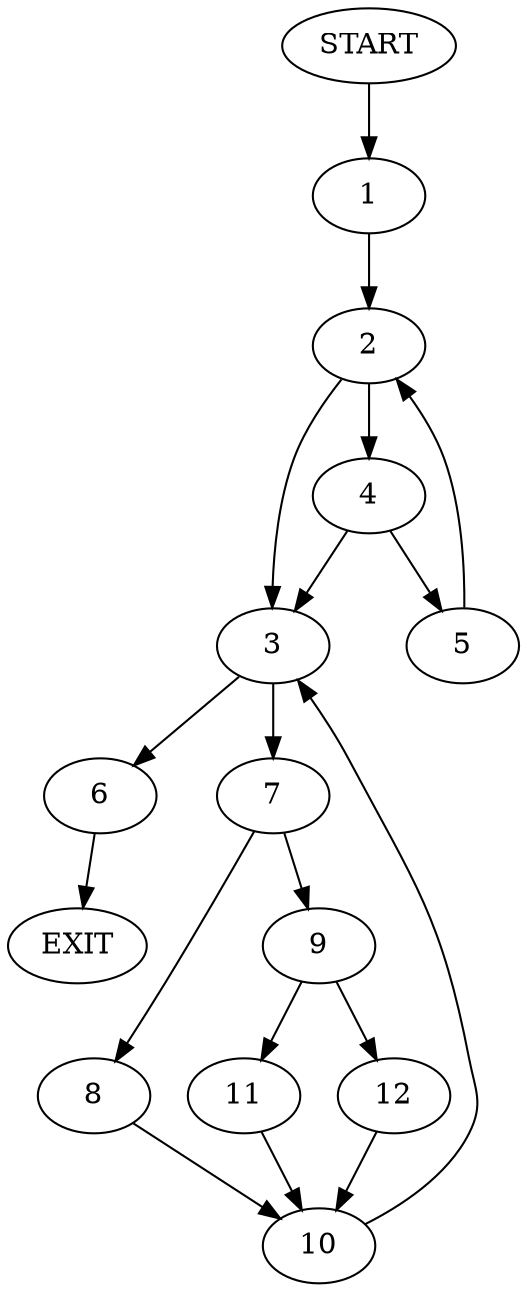 digraph {
0 [label="START"]
13 [label="EXIT"]
0 -> 1
1 -> 2
2 -> 3
2 -> 4
4 -> 5
4 -> 3
3 -> 6
3 -> 7
5 -> 2
6 -> 13
7 -> 8
7 -> 9
8 -> 10
9 -> 11
9 -> 12
10 -> 3
11 -> 10
12 -> 10
}
